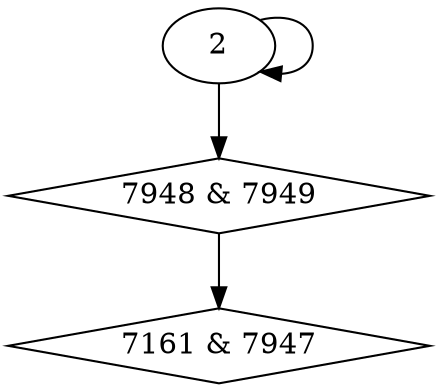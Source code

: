 digraph {
0 [label = "7161 & 7947", shape = diamond];
1 [label = "7948 & 7949", shape = diamond];
1 -> 0;
2 -> 1;
2 -> 2;
}
